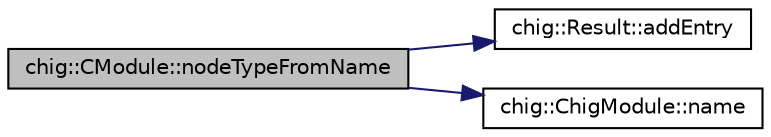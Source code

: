 digraph "chig::CModule::nodeTypeFromName"
{
 // INTERACTIVE_SVG=YES
  edge [fontname="Helvetica",fontsize="10",labelfontname="Helvetica",labelfontsize="10"];
  node [fontname="Helvetica",fontsize="10",shape=record];
  rankdir="LR";
  Node69 [label="chig::CModule::nodeTypeFromName",height=0.2,width=0.4,color="black", fillcolor="grey75", style="filled", fontcolor="black"];
  Node69 -> Node70 [color="midnightblue",fontsize="10",style="solid",fontname="Helvetica"];
  Node70 [label="chig::Result::addEntry",height=0.2,width=0.4,color="black", fillcolor="white", style="filled",URL="$structchig_1_1Result.html#aabb30a56760c3a817518912d9eabb491"];
  Node69 -> Node71 [color="midnightblue",fontsize="10",style="solid",fontname="Helvetica"];
  Node71 [label="chig::ChigModule::name",height=0.2,width=0.4,color="black", fillcolor="white", style="filled",URL="$structchig_1_1ChigModule.html#a1fe8df6ff170ecd33057387571bb5cd2"];
}
